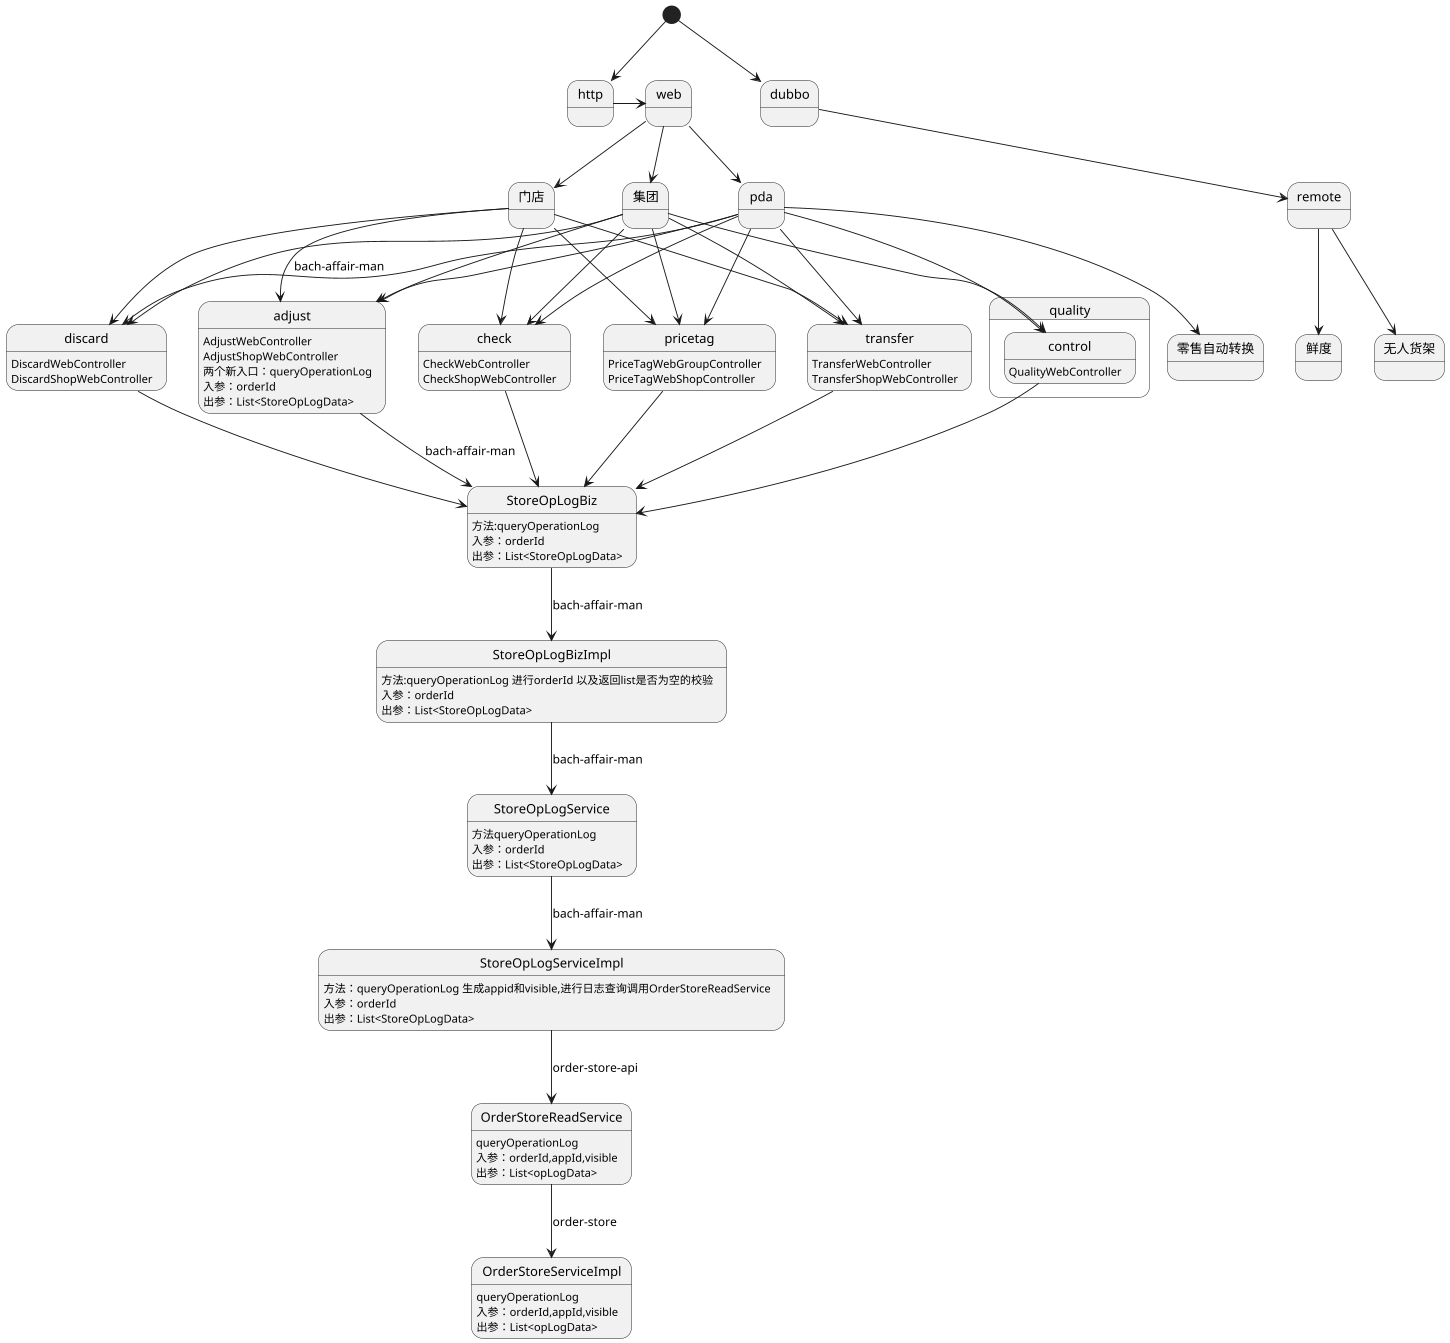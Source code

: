 @startuml
scale 1450 width
[*]-->http

[*]-->dubbo
http->web

dubbo-->remote

remote  --> 鲜度
remote  --> 无人货架
web  --> 门店



门店 -->adjust:bach-affair-man
adjust :AdjustWebController\nAdjustShopWebController\n两个新入口：queryOperationLog\n入参：orderId\n出参：List<StoreOpLogData>

adjust-->StoreOpLogBiz:bach-affair-man
StoreOpLogBiz:方法:queryOperationLog\n入参：orderId\n出参：List<StoreOpLogData>


StoreOpLogBiz-->StoreOpLogBizImpl:bach-affair-man
StoreOpLogBizImpl:方法:queryOperationLog 进行orderId 以及返回list是否为空的校验\n入参：orderId\n出参：List<StoreOpLogData>

StoreOpLogBizImpl-->StoreOpLogService:bach-affair-man
StoreOpLogService:方法queryOperationLog \n入参：orderId\n出参：List<StoreOpLogData>

StoreOpLogService-->StoreOpLogServiceImpl:bach-affair-man
StoreOpLogServiceImpl:方法：queryOperationLog 生成appid和visible,进行日志查询调用OrderStoreReadService\n入参：orderId\n出参：List<StoreOpLogData>

StoreOpLogServiceImpl-->OrderStoreReadService:order-store-api
OrderStoreReadService:queryOperationLog\n入参：orderId,appId,visible\n出参：List<opLogData>

OrderStoreReadService-->OrderStoreServiceImpl:order-store
OrderStoreServiceImpl:queryOperationLog\n入参：orderId,appId,visible\n出参：List<opLogData>



门店 -->check
check:CheckWebController\nCheckShopWebController

check-->StoreOpLogBiz






门店 -->discard
discard:DiscardWebController\nDiscardShopWebController
discard-->StoreOpLogBiz






门店 -->pricetag
pricetag:PriceTagWebGroupController\nPriceTagWebShopController

pricetag-->StoreOpLogBiz




门店 -->transfer
transfer : TransferWebController\nTransferShopWebController
transfer-->StoreOpLogBiz




web  --> 集团
集团 -->adjust
集团 -->check
集团 -->discard
集团 -->pricetag
集团 -->transfer
集团-->quality.control
quality.control:QualityWebController

quality.control-->StoreOpLogBiz




web  --> pda

pda -->adjust
pda -->check
pda -->discard
pda -->pricetag
pda -->transfer
pda-->quality.control
pda -->零售自动转换



@enduml